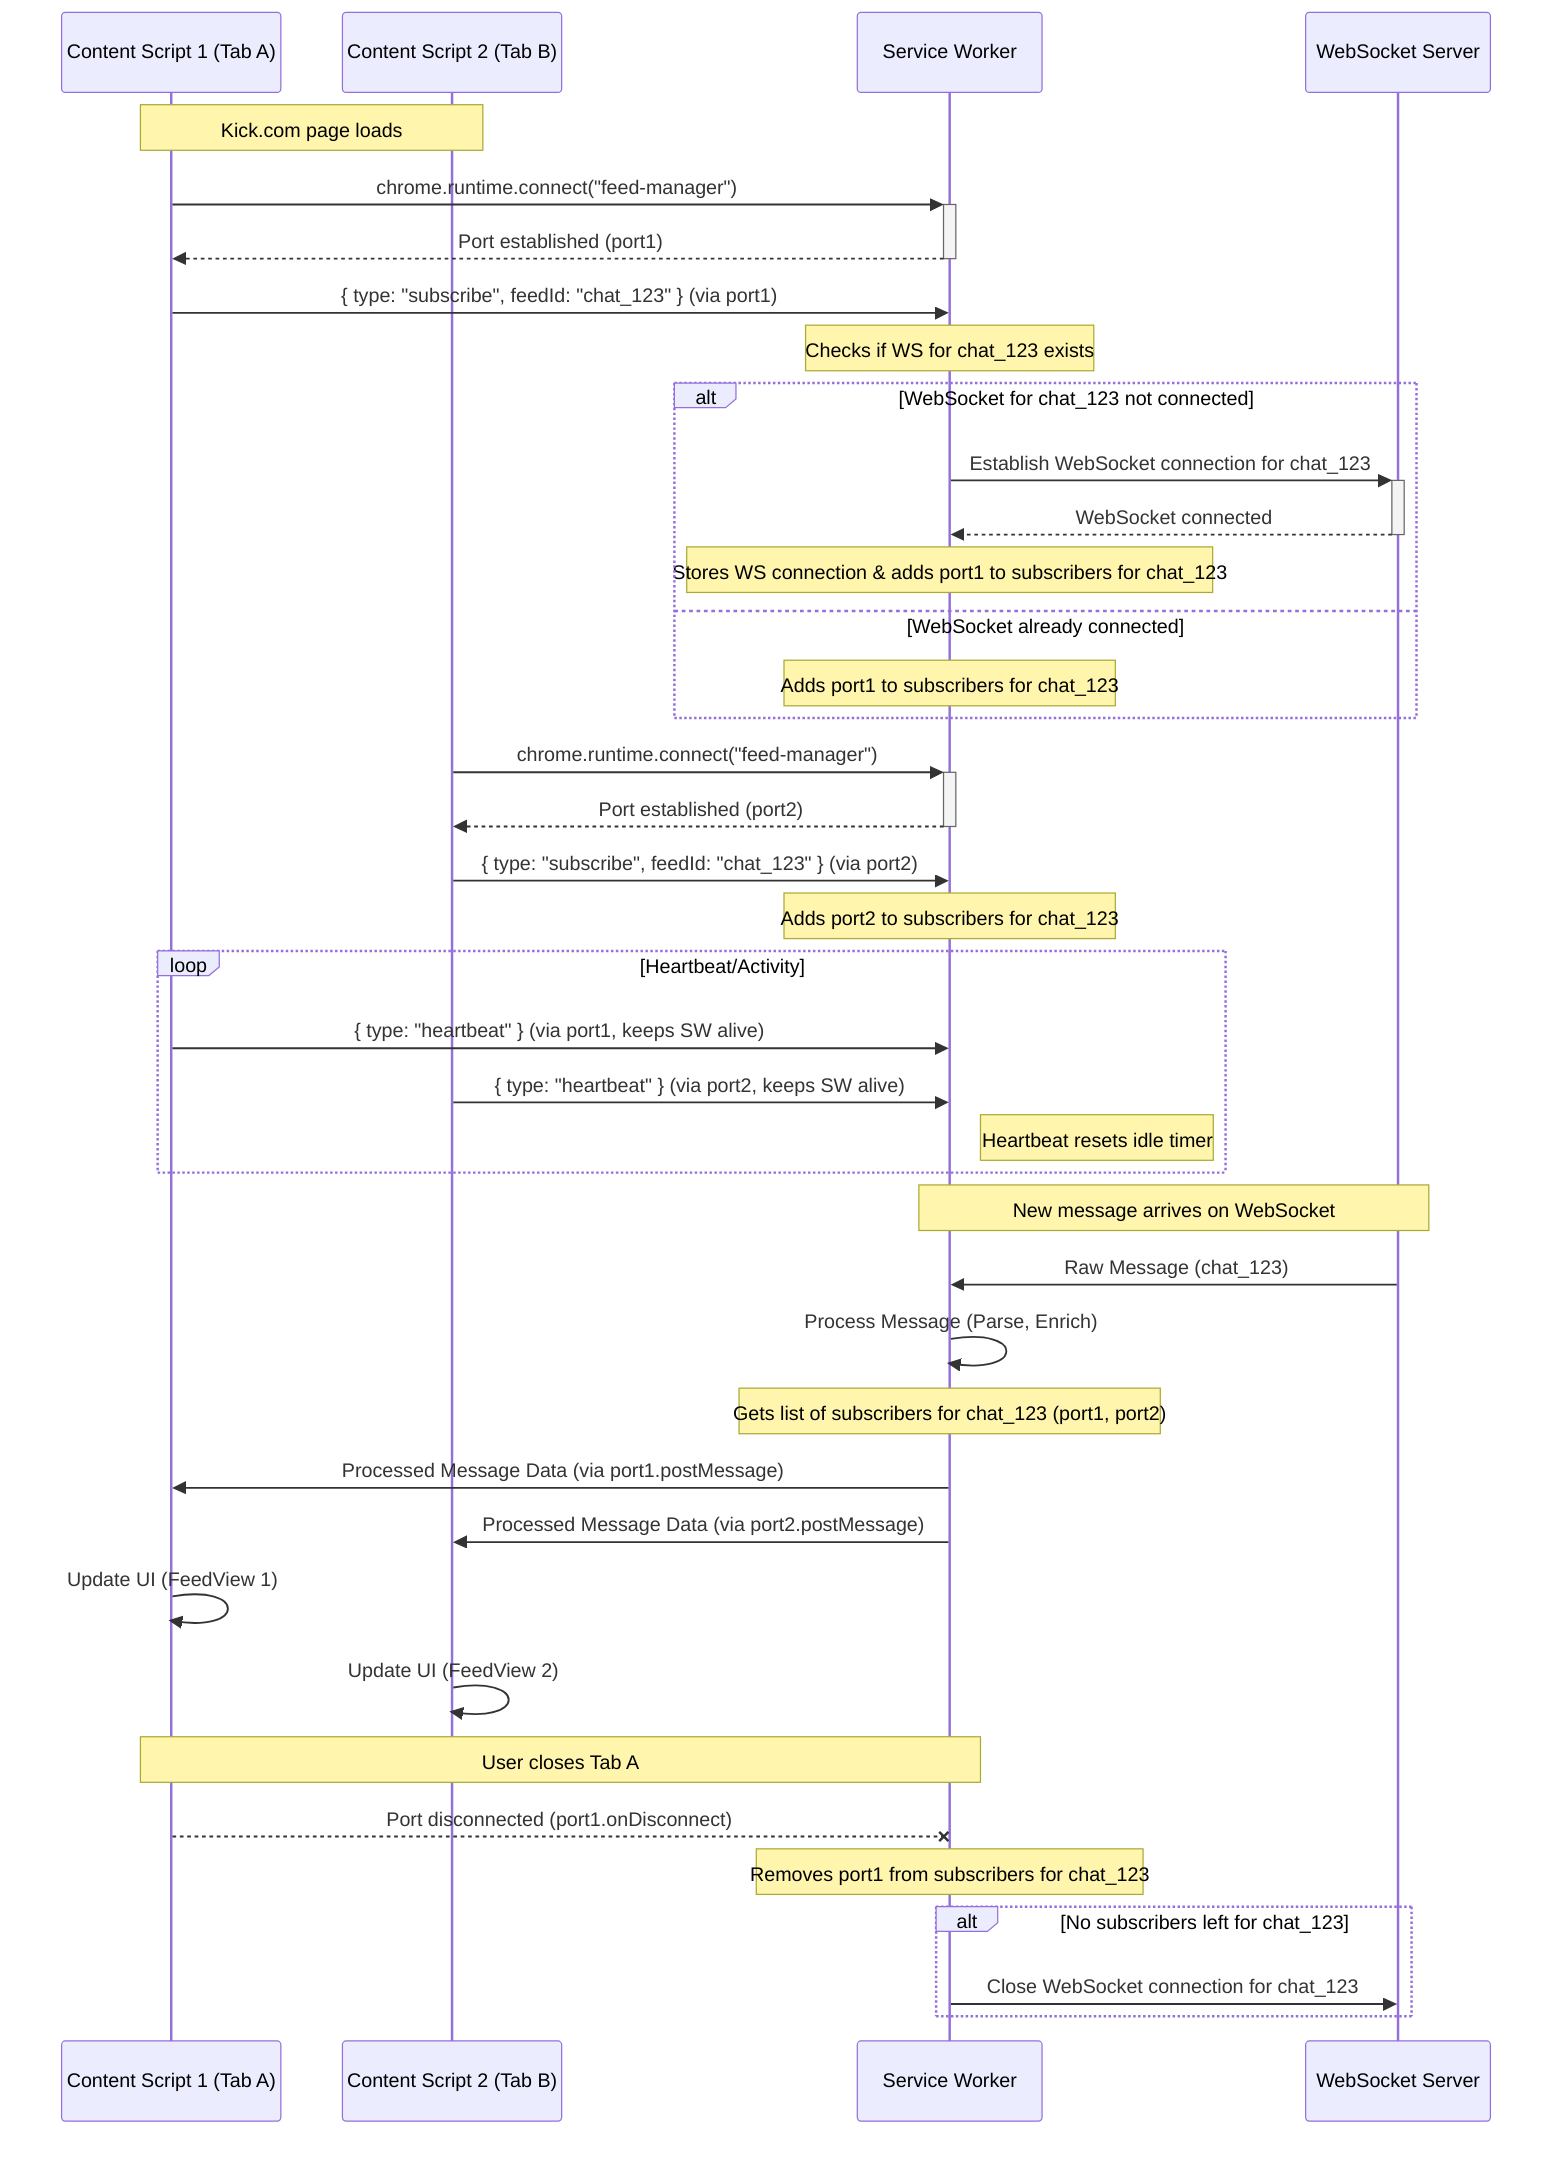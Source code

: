 sequenceDiagram
    participant CS1 as Content Script 1 (Tab A)
    participant CS2 as Content Script 2 (Tab B)
    participant SW as Service Worker
    participant WS as WebSocket Server

    Note over CS1, CS2: Kick.com page loads

    CS1->>+SW: chrome.runtime.connect("feed-manager")
    SW-->>-CS1: Port established (port1)
    CS1->>SW: { type: "subscribe", feedId: "chat_123" } (via port1)

    Note over SW: Checks if WS for chat_123 exists

    alt WebSocket for chat_123 not connected
        SW->>+WS: Establish WebSocket connection for chat_123
        WS-->>-SW: WebSocket connected
        Note over SW: Stores WS connection & adds port1 to subscribers for chat_123
    else WebSocket already connected
        Note over SW: Adds port1 to subscribers for chat_123
    end

    CS2->>+SW: chrome.runtime.connect("feed-manager")
    SW-->>-CS2: Port established (port2)
    CS2->>SW: { type: "subscribe", feedId: "chat_123" } (via port2)
    Note over SW: Adds port2 to subscribers for chat_123

    loop Heartbeat/Activity
        CS1->>SW: { type: "heartbeat" } (via port1, keeps SW alive)
        CS2->>SW: { type: "heartbeat" } (via port2, keeps SW alive)
        Note right of SW: Heartbeat resets idle timer
    end

    Note over WS, SW: New message arrives on WebSocket

    WS->>SW: Raw Message (chat_123)
    SW->>SW: Process Message (Parse, Enrich)
    Note over SW: Gets list of subscribers for chat_123 (port1, port2)

    SW->>CS1: Processed Message Data (via port1.postMessage)
    SW->>CS2: Processed Message Data (via port2.postMessage)

    CS1->>CS1: Update UI (FeedView 1)
    CS2->>CS2: Update UI (FeedView 2)

    Note over CS1, SW: User closes Tab A

    CS1--xSW: Port disconnected (port1.onDisconnect)
    Note over SW: Removes port1 from subscribers for chat_123
    alt No subscribers left for chat_123
        SW->>WS: Close WebSocket connection for chat_123
    end